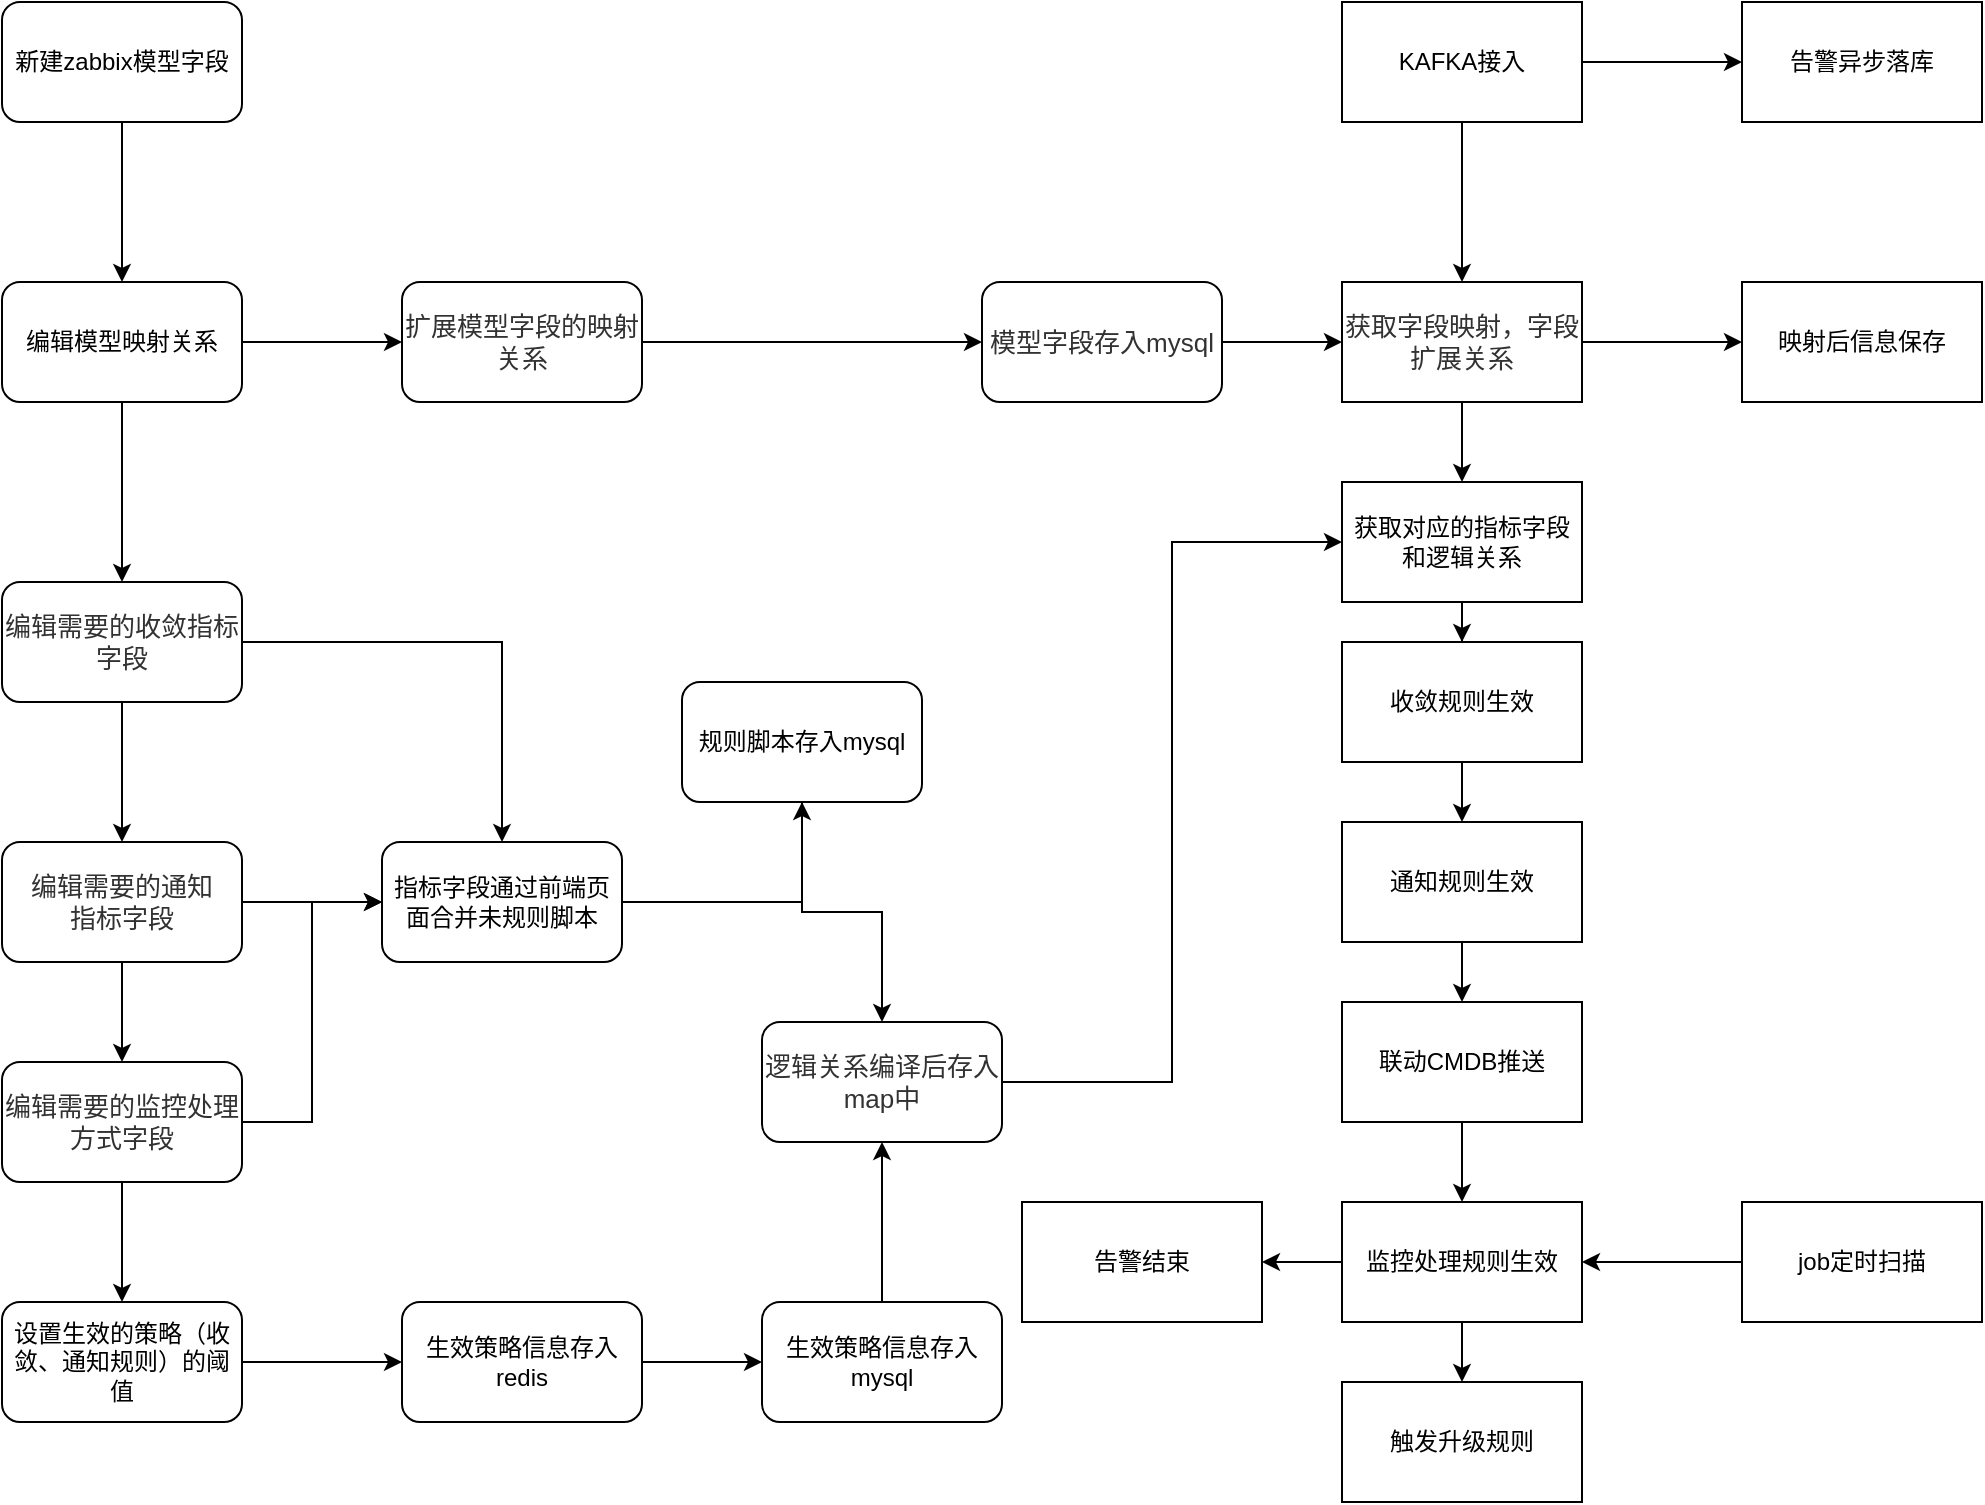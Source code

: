 <mxfile version="15.7.3" type="github">
  <diagram id="CmQI9pLWm5A8pcVRX-Uq" name="第 1 页">
    <mxGraphModel dx="2308" dy="1252" grid="1" gridSize="10" guides="1" tooltips="1" connect="1" arrows="1" fold="1" page="1" pageScale="1" pageWidth="1600" pageHeight="1200" math="0" shadow="0">
      <root>
        <mxCell id="0" />
        <mxCell id="1" parent="0" />
        <mxCell id="4g5Lp8dIHSpws6vJ9VM9-4" value="" style="edgeStyle=orthogonalEdgeStyle;rounded=0;orthogonalLoop=1;jettySize=auto;html=1;" edge="1" parent="1" source="4g5Lp8dIHSpws6vJ9VM9-2" target="4g5Lp8dIHSpws6vJ9VM9-3">
          <mxGeometry relative="1" as="geometry" />
        </mxCell>
        <mxCell id="4g5Lp8dIHSpws6vJ9VM9-2" value="新建zabbix模型字段" style="rounded=1;whiteSpace=wrap;html=1;" vertex="1" parent="1">
          <mxGeometry x="280" y="230" width="120" height="60" as="geometry" />
        </mxCell>
        <mxCell id="4g5Lp8dIHSpws6vJ9VM9-6" value="" style="edgeStyle=orthogonalEdgeStyle;rounded=0;orthogonalLoop=1;jettySize=auto;html=1;" edge="1" parent="1" source="4g5Lp8dIHSpws6vJ9VM9-3" target="4g5Lp8dIHSpws6vJ9VM9-5">
          <mxGeometry relative="1" as="geometry" />
        </mxCell>
        <mxCell id="4g5Lp8dIHSpws6vJ9VM9-8" value="" style="edgeStyle=orthogonalEdgeStyle;rounded=0;orthogonalLoop=1;jettySize=auto;html=1;" edge="1" parent="1" source="4g5Lp8dIHSpws6vJ9VM9-3" target="4g5Lp8dIHSpws6vJ9VM9-7">
          <mxGeometry relative="1" as="geometry" />
        </mxCell>
        <mxCell id="4g5Lp8dIHSpws6vJ9VM9-3" value="编辑模型映射关系" style="whiteSpace=wrap;html=1;rounded=1;" vertex="1" parent="1">
          <mxGeometry x="280" y="370" width="120" height="60" as="geometry" />
        </mxCell>
        <mxCell id="4g5Lp8dIHSpws6vJ9VM9-12" value="" style="edgeStyle=orthogonalEdgeStyle;rounded=0;orthogonalLoop=1;jettySize=auto;html=1;" edge="1" parent="1" source="4g5Lp8dIHSpws6vJ9VM9-5" target="4g5Lp8dIHSpws6vJ9VM9-11">
          <mxGeometry relative="1" as="geometry" />
        </mxCell>
        <mxCell id="4g5Lp8dIHSpws6vJ9VM9-28" style="edgeStyle=orthogonalEdgeStyle;rounded=0;orthogonalLoop=1;jettySize=auto;html=1;" edge="1" parent="1" source="4g5Lp8dIHSpws6vJ9VM9-5" target="4g5Lp8dIHSpws6vJ9VM9-13">
          <mxGeometry relative="1" as="geometry" />
        </mxCell>
        <mxCell id="4g5Lp8dIHSpws6vJ9VM9-5" value="&lt;span style=&quot;color: rgb(50 , 50 , 50) ; font-size: 13px ; background-color: rgba(255 , 255 , 255 , 0.01)&quot;&gt;编辑需要的收敛指标字段&lt;/span&gt;" style="whiteSpace=wrap;html=1;rounded=1;" vertex="1" parent="1">
          <mxGeometry x="280" y="520" width="120" height="60" as="geometry" />
        </mxCell>
        <mxCell id="4g5Lp8dIHSpws6vJ9VM9-10" value="" style="edgeStyle=orthogonalEdgeStyle;rounded=0;orthogonalLoop=1;jettySize=auto;html=1;" edge="1" parent="1" source="4g5Lp8dIHSpws6vJ9VM9-7" target="4g5Lp8dIHSpws6vJ9VM9-9">
          <mxGeometry relative="1" as="geometry" />
        </mxCell>
        <mxCell id="4g5Lp8dIHSpws6vJ9VM9-7" value="&lt;span style=&quot;color: rgb(50 , 50 , 50) ; font-size: 13px ; background-color: rgba(255 , 255 , 255 , 0.01)&quot;&gt;扩展模型字段的映射关系&lt;/span&gt;" style="whiteSpace=wrap;html=1;rounded=1;" vertex="1" parent="1">
          <mxGeometry x="480" y="370" width="120" height="60" as="geometry" />
        </mxCell>
        <mxCell id="4g5Lp8dIHSpws6vJ9VM9-38" value="" style="edgeStyle=orthogonalEdgeStyle;rounded=0;orthogonalLoop=1;jettySize=auto;html=1;" edge="1" parent="1" source="4g5Lp8dIHSpws6vJ9VM9-9" target="4g5Lp8dIHSpws6vJ9VM9-34">
          <mxGeometry relative="1" as="geometry" />
        </mxCell>
        <mxCell id="4g5Lp8dIHSpws6vJ9VM9-9" value="&lt;span style=&quot;color: rgb(50 , 50 , 50) ; font-size: 13px ; background-color: rgba(255 , 255 , 255 , 0.01)&quot;&gt;模型字段存入mysql&lt;/span&gt;" style="whiteSpace=wrap;html=1;rounded=1;" vertex="1" parent="1">
          <mxGeometry x="770" y="370" width="120" height="60" as="geometry" />
        </mxCell>
        <mxCell id="4g5Lp8dIHSpws6vJ9VM9-17" style="edgeStyle=orthogonalEdgeStyle;rounded=0;orthogonalLoop=1;jettySize=auto;html=1;entryX=0;entryY=0.5;entryDx=0;entryDy=0;" edge="1" parent="1" source="4g5Lp8dIHSpws6vJ9VM9-11" target="4g5Lp8dIHSpws6vJ9VM9-13">
          <mxGeometry relative="1" as="geometry" />
        </mxCell>
        <mxCell id="4g5Lp8dIHSpws6vJ9VM9-25" value="" style="edgeStyle=orthogonalEdgeStyle;rounded=0;orthogonalLoop=1;jettySize=auto;html=1;" edge="1" parent="1" source="4g5Lp8dIHSpws6vJ9VM9-11" target="4g5Lp8dIHSpws6vJ9VM9-24">
          <mxGeometry relative="1" as="geometry" />
        </mxCell>
        <mxCell id="4g5Lp8dIHSpws6vJ9VM9-11" value="&lt;span style=&quot;color: rgb(50 , 50 , 50) ; font-family: &amp;#34;helvetica&amp;#34; ; font-size: 13px ; font-style: normal ; font-weight: 400 ; letter-spacing: normal ; text-align: center ; text-indent: 0px ; text-transform: none ; word-spacing: 0px ; background-color: rgba(255 , 255 , 255 , 0.01) ; display: inline ; float: none&quot;&gt;编辑需要的通知&lt;br&gt;指标字段&lt;/span&gt;" style="whiteSpace=wrap;html=1;rounded=1;" vertex="1" parent="1">
          <mxGeometry x="280" y="650" width="120" height="60" as="geometry" />
        </mxCell>
        <mxCell id="4g5Lp8dIHSpws6vJ9VM9-19" value="" style="edgeStyle=orthogonalEdgeStyle;rounded=0;orthogonalLoop=1;jettySize=auto;html=1;" edge="1" parent="1" source="4g5Lp8dIHSpws6vJ9VM9-13" target="4g5Lp8dIHSpws6vJ9VM9-18">
          <mxGeometry relative="1" as="geometry" />
        </mxCell>
        <mxCell id="4g5Lp8dIHSpws6vJ9VM9-13" value="指标字段通过前端页面合并未规则脚本" style="whiteSpace=wrap;html=1;rounded=1;" vertex="1" parent="1">
          <mxGeometry x="470" y="650" width="120" height="60" as="geometry" />
        </mxCell>
        <mxCell id="4g5Lp8dIHSpws6vJ9VM9-45" style="edgeStyle=orthogonalEdgeStyle;rounded=0;orthogonalLoop=1;jettySize=auto;html=1;entryX=0.5;entryY=0;entryDx=0;entryDy=0;" edge="1" parent="1" source="4g5Lp8dIHSpws6vJ9VM9-18" target="4g5Lp8dIHSpws6vJ9VM9-43">
          <mxGeometry relative="1" as="geometry" />
        </mxCell>
        <mxCell id="4g5Lp8dIHSpws6vJ9VM9-18" value="规则脚本存入mysql" style="whiteSpace=wrap;html=1;rounded=1;" vertex="1" parent="1">
          <mxGeometry x="620" y="570" width="120" height="60" as="geometry" />
        </mxCell>
        <mxCell id="4g5Lp8dIHSpws6vJ9VM9-30" value="" style="edgeStyle=orthogonalEdgeStyle;rounded=0;orthogonalLoop=1;jettySize=auto;html=1;" edge="1" parent="1" source="4g5Lp8dIHSpws6vJ9VM9-22" target="4g5Lp8dIHSpws6vJ9VM9-29">
          <mxGeometry relative="1" as="geometry" />
        </mxCell>
        <mxCell id="4g5Lp8dIHSpws6vJ9VM9-22" value="设置生效的策略（收敛、通知规则）的阈值" style="whiteSpace=wrap;html=1;rounded=1;" vertex="1" parent="1">
          <mxGeometry x="280" y="880" width="120" height="60" as="geometry" />
        </mxCell>
        <mxCell id="4g5Lp8dIHSpws6vJ9VM9-26" style="edgeStyle=orthogonalEdgeStyle;rounded=0;orthogonalLoop=1;jettySize=auto;html=1;entryX=0.5;entryY=0;entryDx=0;entryDy=0;" edge="1" parent="1" source="4g5Lp8dIHSpws6vJ9VM9-24" target="4g5Lp8dIHSpws6vJ9VM9-22">
          <mxGeometry relative="1" as="geometry" />
        </mxCell>
        <mxCell id="4g5Lp8dIHSpws6vJ9VM9-27" style="edgeStyle=orthogonalEdgeStyle;rounded=0;orthogonalLoop=1;jettySize=auto;html=1;entryX=0;entryY=0.5;entryDx=0;entryDy=0;" edge="1" parent="1" source="4g5Lp8dIHSpws6vJ9VM9-24" target="4g5Lp8dIHSpws6vJ9VM9-13">
          <mxGeometry relative="1" as="geometry" />
        </mxCell>
        <mxCell id="4g5Lp8dIHSpws6vJ9VM9-24" value="&lt;span style=&quot;color: rgb(50 , 50 , 50) ; font-family: &amp;#34;helvetica&amp;#34; ; font-size: 13px ; background-color: rgba(255 , 255 , 255 , 0.01)&quot;&gt;编辑需要的监控处理方式&lt;/span&gt;&lt;span style=&quot;color: rgb(50 , 50 , 50) ; font-family: &amp;#34;helvetica&amp;#34; ; font-size: 13px ; background-color: rgba(255 , 255 , 255 , 0.01)&quot;&gt;字段&lt;/span&gt;" style="whiteSpace=wrap;html=1;rounded=1;" vertex="1" parent="1">
          <mxGeometry x="280" y="760" width="120" height="60" as="geometry" />
        </mxCell>
        <mxCell id="4g5Lp8dIHSpws6vJ9VM9-32" value="" style="edgeStyle=orthogonalEdgeStyle;rounded=0;orthogonalLoop=1;jettySize=auto;html=1;" edge="1" parent="1" source="4g5Lp8dIHSpws6vJ9VM9-29" target="4g5Lp8dIHSpws6vJ9VM9-31">
          <mxGeometry relative="1" as="geometry" />
        </mxCell>
        <mxCell id="4g5Lp8dIHSpws6vJ9VM9-29" value="生效策略信息存入redis" style="whiteSpace=wrap;html=1;rounded=1;" vertex="1" parent="1">
          <mxGeometry x="480" y="880" width="120" height="60" as="geometry" />
        </mxCell>
        <mxCell id="4g5Lp8dIHSpws6vJ9VM9-44" value="" style="edgeStyle=orthogonalEdgeStyle;rounded=0;orthogonalLoop=1;jettySize=auto;html=1;" edge="1" parent="1" source="4g5Lp8dIHSpws6vJ9VM9-31" target="4g5Lp8dIHSpws6vJ9VM9-43">
          <mxGeometry relative="1" as="geometry" />
        </mxCell>
        <mxCell id="4g5Lp8dIHSpws6vJ9VM9-31" value="&lt;span&gt;生效策略信息存入mysql&lt;/span&gt;" style="whiteSpace=wrap;html=1;rounded=1;" vertex="1" parent="1">
          <mxGeometry x="660" y="880" width="120" height="60" as="geometry" />
        </mxCell>
        <mxCell id="4g5Lp8dIHSpws6vJ9VM9-35" value="" style="edgeStyle=orthogonalEdgeStyle;rounded=0;orthogonalLoop=1;jettySize=auto;html=1;" edge="1" parent="1" source="4g5Lp8dIHSpws6vJ9VM9-33" target="4g5Lp8dIHSpws6vJ9VM9-34">
          <mxGeometry relative="1" as="geometry" />
        </mxCell>
        <mxCell id="4g5Lp8dIHSpws6vJ9VM9-37" value="" style="edgeStyle=orthogonalEdgeStyle;rounded=0;orthogonalLoop=1;jettySize=auto;html=1;" edge="1" parent="1" source="4g5Lp8dIHSpws6vJ9VM9-33" target="4g5Lp8dIHSpws6vJ9VM9-36">
          <mxGeometry relative="1" as="geometry" />
        </mxCell>
        <mxCell id="4g5Lp8dIHSpws6vJ9VM9-33" value="KAFKA接入" style="rounded=0;whiteSpace=wrap;html=1;" vertex="1" parent="1">
          <mxGeometry x="950" y="230" width="120" height="60" as="geometry" />
        </mxCell>
        <mxCell id="4g5Lp8dIHSpws6vJ9VM9-40" value="" style="edgeStyle=orthogonalEdgeStyle;rounded=0;orthogonalLoop=1;jettySize=auto;html=1;" edge="1" parent="1" source="4g5Lp8dIHSpws6vJ9VM9-34" target="4g5Lp8dIHSpws6vJ9VM9-39">
          <mxGeometry relative="1" as="geometry" />
        </mxCell>
        <mxCell id="4g5Lp8dIHSpws6vJ9VM9-42" value="" style="edgeStyle=orthogonalEdgeStyle;rounded=0;orthogonalLoop=1;jettySize=auto;html=1;" edge="1" parent="1" source="4g5Lp8dIHSpws6vJ9VM9-34" target="4g5Lp8dIHSpws6vJ9VM9-41">
          <mxGeometry relative="1" as="geometry" />
        </mxCell>
        <mxCell id="4g5Lp8dIHSpws6vJ9VM9-34" value="&lt;span style=&quot;color: rgb(50 , 50 , 50) ; font-size: 13px ; background-color: rgba(255 , 255 , 255 , 0.01)&quot;&gt;获取字段映射，字段扩展关系&lt;/span&gt;" style="whiteSpace=wrap;html=1;rounded=0;" vertex="1" parent="1">
          <mxGeometry x="950" y="370" width="120" height="60" as="geometry" />
        </mxCell>
        <mxCell id="4g5Lp8dIHSpws6vJ9VM9-36" value="告警异步落库" style="whiteSpace=wrap;html=1;rounded=0;" vertex="1" parent="1">
          <mxGeometry x="1150" y="230" width="120" height="60" as="geometry" />
        </mxCell>
        <mxCell id="4g5Lp8dIHSpws6vJ9VM9-39" value="映射后信息保存" style="whiteSpace=wrap;html=1;rounded=0;" vertex="1" parent="1">
          <mxGeometry x="1150" y="370" width="120" height="60" as="geometry" />
        </mxCell>
        <mxCell id="4g5Lp8dIHSpws6vJ9VM9-48" value="" style="edgeStyle=orthogonalEdgeStyle;rounded=0;orthogonalLoop=1;jettySize=auto;html=1;" edge="1" parent="1" source="4g5Lp8dIHSpws6vJ9VM9-41" target="4g5Lp8dIHSpws6vJ9VM9-47">
          <mxGeometry relative="1" as="geometry" />
        </mxCell>
        <mxCell id="4g5Lp8dIHSpws6vJ9VM9-41" value="获取对应的指标字段和逻辑关系" style="whiteSpace=wrap;html=1;rounded=0;" vertex="1" parent="1">
          <mxGeometry x="950" y="470" width="120" height="60" as="geometry" />
        </mxCell>
        <mxCell id="4g5Lp8dIHSpws6vJ9VM9-46" style="edgeStyle=orthogonalEdgeStyle;rounded=0;orthogonalLoop=1;jettySize=auto;html=1;entryX=0;entryY=0.5;entryDx=0;entryDy=0;" edge="1" parent="1" source="4g5Lp8dIHSpws6vJ9VM9-43" target="4g5Lp8dIHSpws6vJ9VM9-41">
          <mxGeometry relative="1" as="geometry" />
        </mxCell>
        <mxCell id="4g5Lp8dIHSpws6vJ9VM9-43" value="&lt;span style=&quot;color: rgb(50 , 50 , 50) ; font-size: 13px ; background-color: rgba(255 , 255 , 255 , 0.01)&quot;&gt;逻辑关系编译后存入map中&lt;/span&gt;" style="whiteSpace=wrap;html=1;rounded=1;" vertex="1" parent="1">
          <mxGeometry x="660" y="740" width="120" height="60" as="geometry" />
        </mxCell>
        <mxCell id="4g5Lp8dIHSpws6vJ9VM9-50" value="" style="edgeStyle=orthogonalEdgeStyle;rounded=0;orthogonalLoop=1;jettySize=auto;html=1;" edge="1" parent="1" source="4g5Lp8dIHSpws6vJ9VM9-47" target="4g5Lp8dIHSpws6vJ9VM9-49">
          <mxGeometry relative="1" as="geometry" />
        </mxCell>
        <mxCell id="4g5Lp8dIHSpws6vJ9VM9-47" value="收敛规则生效" style="whiteSpace=wrap;html=1;rounded=0;" vertex="1" parent="1">
          <mxGeometry x="950" y="550" width="120" height="60" as="geometry" />
        </mxCell>
        <mxCell id="4g5Lp8dIHSpws6vJ9VM9-58" style="edgeStyle=orthogonalEdgeStyle;rounded=0;orthogonalLoop=1;jettySize=auto;html=1;entryX=0.5;entryY=0;entryDx=0;entryDy=0;" edge="1" parent="1" source="4g5Lp8dIHSpws6vJ9VM9-49" target="4g5Lp8dIHSpws6vJ9VM9-55">
          <mxGeometry relative="1" as="geometry" />
        </mxCell>
        <mxCell id="4g5Lp8dIHSpws6vJ9VM9-49" value="通知规则生效" style="whiteSpace=wrap;html=1;rounded=0;" vertex="1" parent="1">
          <mxGeometry x="950" y="640" width="120" height="60" as="geometry" />
        </mxCell>
        <mxCell id="4g5Lp8dIHSpws6vJ9VM9-61" value="" style="edgeStyle=orthogonalEdgeStyle;rounded=0;orthogonalLoop=1;jettySize=auto;html=1;" edge="1" parent="1" source="4g5Lp8dIHSpws6vJ9VM9-51" target="4g5Lp8dIHSpws6vJ9VM9-60">
          <mxGeometry relative="1" as="geometry" />
        </mxCell>
        <mxCell id="4g5Lp8dIHSpws6vJ9VM9-63" value="" style="edgeStyle=orthogonalEdgeStyle;rounded=0;orthogonalLoop=1;jettySize=auto;html=1;" edge="1" parent="1" source="4g5Lp8dIHSpws6vJ9VM9-51" target="4g5Lp8dIHSpws6vJ9VM9-62">
          <mxGeometry relative="1" as="geometry" />
        </mxCell>
        <mxCell id="4g5Lp8dIHSpws6vJ9VM9-51" value="监控处理规则生效" style="whiteSpace=wrap;html=1;rounded=0;" vertex="1" parent="1">
          <mxGeometry x="950" y="830" width="120" height="60" as="geometry" />
        </mxCell>
        <mxCell id="4g5Lp8dIHSpws6vJ9VM9-54" style="edgeStyle=orthogonalEdgeStyle;rounded=0;orthogonalLoop=1;jettySize=auto;html=1;entryX=1;entryY=0.5;entryDx=0;entryDy=0;" edge="1" parent="1" source="4g5Lp8dIHSpws6vJ9VM9-53" target="4g5Lp8dIHSpws6vJ9VM9-51">
          <mxGeometry relative="1" as="geometry" />
        </mxCell>
        <mxCell id="4g5Lp8dIHSpws6vJ9VM9-53" value="job定时扫描" style="rounded=0;whiteSpace=wrap;html=1;" vertex="1" parent="1">
          <mxGeometry x="1150" y="830" width="120" height="60" as="geometry" />
        </mxCell>
        <mxCell id="4g5Lp8dIHSpws6vJ9VM9-59" style="edgeStyle=orthogonalEdgeStyle;rounded=0;orthogonalLoop=1;jettySize=auto;html=1;entryX=0.5;entryY=0;entryDx=0;entryDy=0;" edge="1" parent="1" source="4g5Lp8dIHSpws6vJ9VM9-55" target="4g5Lp8dIHSpws6vJ9VM9-51">
          <mxGeometry relative="1" as="geometry" />
        </mxCell>
        <mxCell id="4g5Lp8dIHSpws6vJ9VM9-55" value="联动CMDB推送" style="whiteSpace=wrap;html=1;rounded=0;" vertex="1" parent="1">
          <mxGeometry x="950" y="730" width="120" height="60" as="geometry" />
        </mxCell>
        <mxCell id="4g5Lp8dIHSpws6vJ9VM9-57" style="edgeStyle=orthogonalEdgeStyle;rounded=0;orthogonalLoop=1;jettySize=auto;html=1;exitX=0.5;exitY=1;exitDx=0;exitDy=0;" edge="1" parent="1" source="4g5Lp8dIHSpws6vJ9VM9-49" target="4g5Lp8dIHSpws6vJ9VM9-49">
          <mxGeometry relative="1" as="geometry" />
        </mxCell>
        <mxCell id="4g5Lp8dIHSpws6vJ9VM9-60" value="告警结束" style="whiteSpace=wrap;html=1;rounded=0;" vertex="1" parent="1">
          <mxGeometry x="790" y="830" width="120" height="60" as="geometry" />
        </mxCell>
        <mxCell id="4g5Lp8dIHSpws6vJ9VM9-62" value="触发升级规则" style="whiteSpace=wrap;html=1;rounded=0;" vertex="1" parent="1">
          <mxGeometry x="950" y="920" width="120" height="60" as="geometry" />
        </mxCell>
      </root>
    </mxGraphModel>
  </diagram>
</mxfile>
